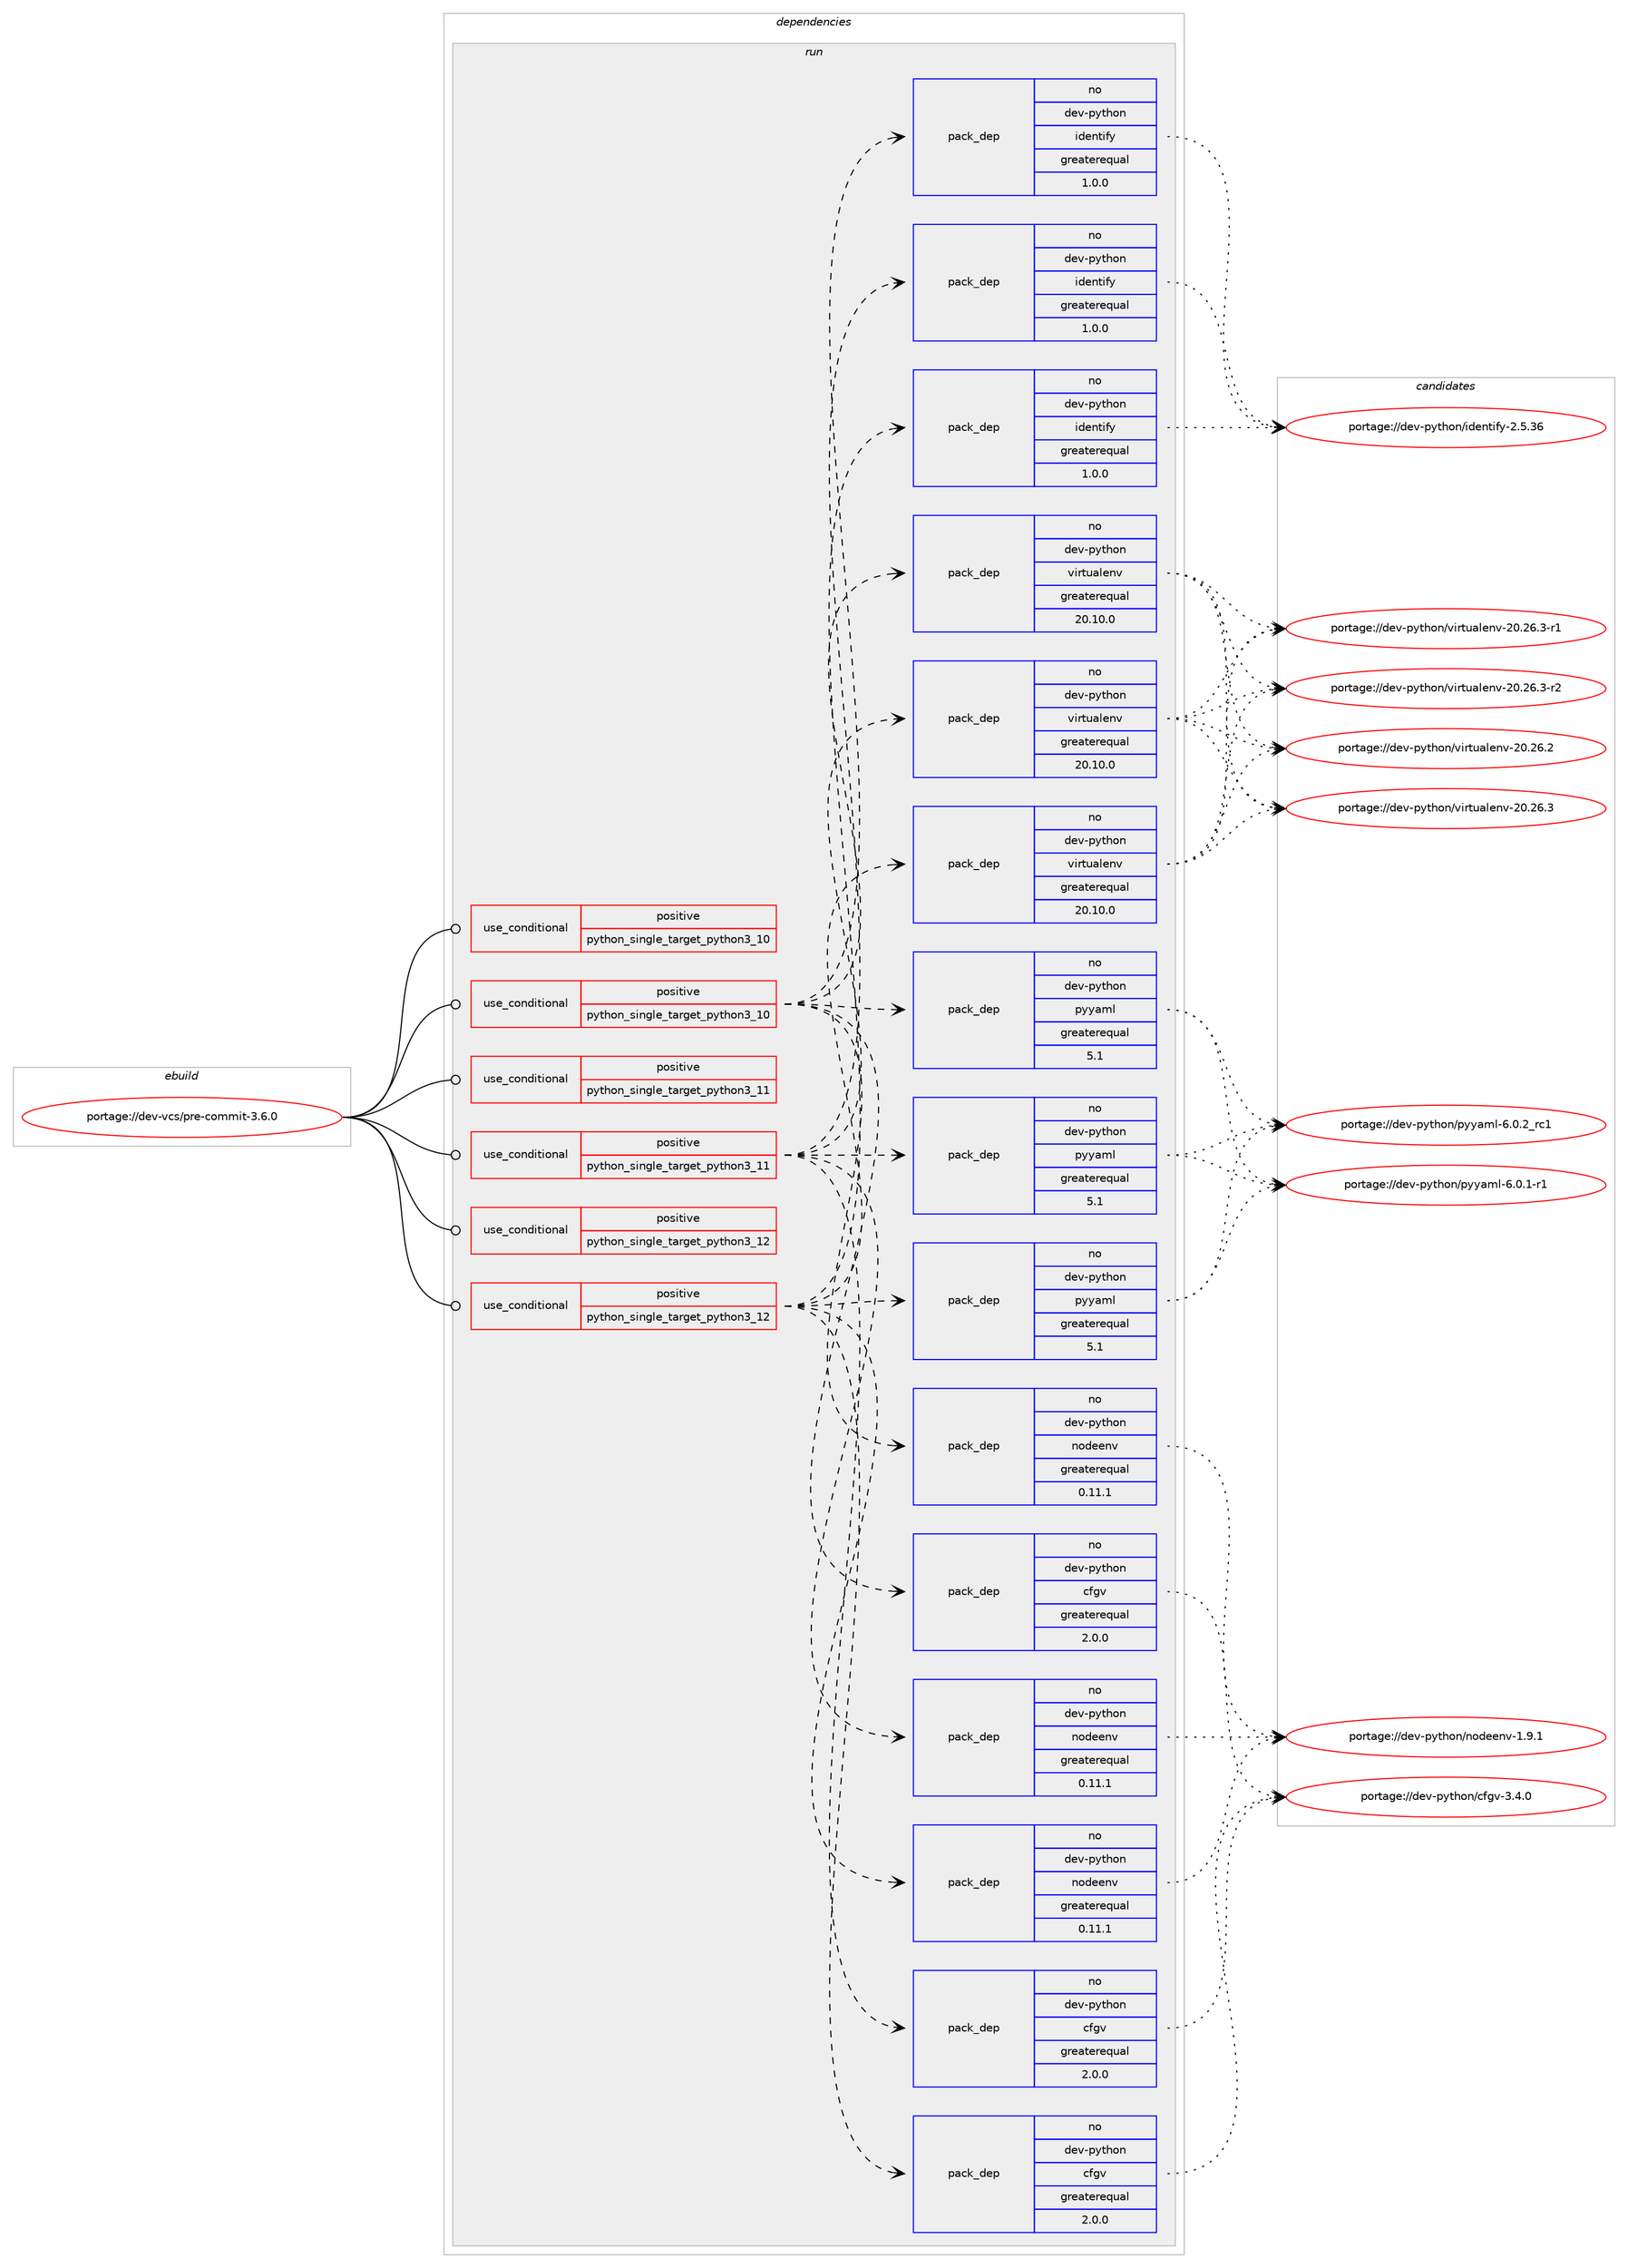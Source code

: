 digraph prolog {

# *************
# Graph options
# *************

newrank=true;
concentrate=true;
compound=true;
graph [rankdir=LR,fontname=Helvetica,fontsize=10,ranksep=1.5];#, ranksep=2.5, nodesep=0.2];
edge  [arrowhead=vee];
node  [fontname=Helvetica,fontsize=10];

# **********
# The ebuild
# **********

subgraph cluster_leftcol {
color=gray;
rank=same;
label=<<i>ebuild</i>>;
id [label="portage://dev-vcs/pre-commit-3.6.0", color=red, width=4, href="../dev-vcs/pre-commit-3.6.0.svg"];
}

# ****************
# The dependencies
# ****************

subgraph cluster_midcol {
color=gray;
label=<<i>dependencies</i>>;
subgraph cluster_compile {
fillcolor="#eeeeee";
style=filled;
label=<<i>compile</i>>;
}
subgraph cluster_compileandrun {
fillcolor="#eeeeee";
style=filled;
label=<<i>compile and run</i>>;
}
subgraph cluster_run {
fillcolor="#eeeeee";
style=filled;
label=<<i>run</i>>;
subgraph cond61166 {
dependency113579 [label=<<TABLE BORDER="0" CELLBORDER="1" CELLSPACING="0" CELLPADDING="4"><TR><TD ROWSPAN="3" CELLPADDING="10">use_conditional</TD></TR><TR><TD>positive</TD></TR><TR><TD>python_single_target_python3_10</TD></TR></TABLE>>, shape=none, color=red];
# *** BEGIN UNKNOWN DEPENDENCY TYPE (TODO) ***
# dependency113579 -> package_dependency(portage://dev-vcs/pre-commit-3.6.0,run,no,dev-lang,python,none,[,,],[slot(3.10)],[use(enable(sqlite),none)])
# *** END UNKNOWN DEPENDENCY TYPE (TODO) ***

}
id:e -> dependency113579:w [weight=20,style="solid",arrowhead="odot"];
subgraph cond61167 {
dependency113580 [label=<<TABLE BORDER="0" CELLBORDER="1" CELLSPACING="0" CELLPADDING="4"><TR><TD ROWSPAN="3" CELLPADDING="10">use_conditional</TD></TR><TR><TD>positive</TD></TR><TR><TD>python_single_target_python3_10</TD></TR></TABLE>>, shape=none, color=red];
subgraph pack50969 {
dependency113581 [label=<<TABLE BORDER="0" CELLBORDER="1" CELLSPACING="0" CELLPADDING="4" WIDTH="220"><TR><TD ROWSPAN="6" CELLPADDING="30">pack_dep</TD></TR><TR><TD WIDTH="110">no</TD></TR><TR><TD>dev-python</TD></TR><TR><TD>cfgv</TD></TR><TR><TD>greaterequal</TD></TR><TR><TD>2.0.0</TD></TR></TABLE>>, shape=none, color=blue];
}
dependency113580:e -> dependency113581:w [weight=20,style="dashed",arrowhead="vee"];
subgraph pack50970 {
dependency113582 [label=<<TABLE BORDER="0" CELLBORDER="1" CELLSPACING="0" CELLPADDING="4" WIDTH="220"><TR><TD ROWSPAN="6" CELLPADDING="30">pack_dep</TD></TR><TR><TD WIDTH="110">no</TD></TR><TR><TD>dev-python</TD></TR><TR><TD>identify</TD></TR><TR><TD>greaterequal</TD></TR><TR><TD>1.0.0</TD></TR></TABLE>>, shape=none, color=blue];
}
dependency113580:e -> dependency113582:w [weight=20,style="dashed",arrowhead="vee"];
subgraph pack50971 {
dependency113583 [label=<<TABLE BORDER="0" CELLBORDER="1" CELLSPACING="0" CELLPADDING="4" WIDTH="220"><TR><TD ROWSPAN="6" CELLPADDING="30">pack_dep</TD></TR><TR><TD WIDTH="110">no</TD></TR><TR><TD>dev-python</TD></TR><TR><TD>nodeenv</TD></TR><TR><TD>greaterequal</TD></TR><TR><TD>0.11.1</TD></TR></TABLE>>, shape=none, color=blue];
}
dependency113580:e -> dependency113583:w [weight=20,style="dashed",arrowhead="vee"];
subgraph pack50972 {
dependency113584 [label=<<TABLE BORDER="0" CELLBORDER="1" CELLSPACING="0" CELLPADDING="4" WIDTH="220"><TR><TD ROWSPAN="6" CELLPADDING="30">pack_dep</TD></TR><TR><TD WIDTH="110">no</TD></TR><TR><TD>dev-python</TD></TR><TR><TD>pyyaml</TD></TR><TR><TD>greaterequal</TD></TR><TR><TD>5.1</TD></TR></TABLE>>, shape=none, color=blue];
}
dependency113580:e -> dependency113584:w [weight=20,style="dashed",arrowhead="vee"];
subgraph pack50973 {
dependency113585 [label=<<TABLE BORDER="0" CELLBORDER="1" CELLSPACING="0" CELLPADDING="4" WIDTH="220"><TR><TD ROWSPAN="6" CELLPADDING="30">pack_dep</TD></TR><TR><TD WIDTH="110">no</TD></TR><TR><TD>dev-python</TD></TR><TR><TD>virtualenv</TD></TR><TR><TD>greaterequal</TD></TR><TR><TD>20.10.0</TD></TR></TABLE>>, shape=none, color=blue];
}
dependency113580:e -> dependency113585:w [weight=20,style="dashed",arrowhead="vee"];
}
id:e -> dependency113580:w [weight=20,style="solid",arrowhead="odot"];
subgraph cond61168 {
dependency113586 [label=<<TABLE BORDER="0" CELLBORDER="1" CELLSPACING="0" CELLPADDING="4"><TR><TD ROWSPAN="3" CELLPADDING="10">use_conditional</TD></TR><TR><TD>positive</TD></TR><TR><TD>python_single_target_python3_11</TD></TR></TABLE>>, shape=none, color=red];
# *** BEGIN UNKNOWN DEPENDENCY TYPE (TODO) ***
# dependency113586 -> package_dependency(portage://dev-vcs/pre-commit-3.6.0,run,no,dev-lang,python,none,[,,],[slot(3.11)],[use(enable(sqlite),none)])
# *** END UNKNOWN DEPENDENCY TYPE (TODO) ***

}
id:e -> dependency113586:w [weight=20,style="solid",arrowhead="odot"];
subgraph cond61169 {
dependency113587 [label=<<TABLE BORDER="0" CELLBORDER="1" CELLSPACING="0" CELLPADDING="4"><TR><TD ROWSPAN="3" CELLPADDING="10">use_conditional</TD></TR><TR><TD>positive</TD></TR><TR><TD>python_single_target_python3_11</TD></TR></TABLE>>, shape=none, color=red];
subgraph pack50974 {
dependency113588 [label=<<TABLE BORDER="0" CELLBORDER="1" CELLSPACING="0" CELLPADDING="4" WIDTH="220"><TR><TD ROWSPAN="6" CELLPADDING="30">pack_dep</TD></TR><TR><TD WIDTH="110">no</TD></TR><TR><TD>dev-python</TD></TR><TR><TD>cfgv</TD></TR><TR><TD>greaterequal</TD></TR><TR><TD>2.0.0</TD></TR></TABLE>>, shape=none, color=blue];
}
dependency113587:e -> dependency113588:w [weight=20,style="dashed",arrowhead="vee"];
subgraph pack50975 {
dependency113589 [label=<<TABLE BORDER="0" CELLBORDER="1" CELLSPACING="0" CELLPADDING="4" WIDTH="220"><TR><TD ROWSPAN="6" CELLPADDING="30">pack_dep</TD></TR><TR><TD WIDTH="110">no</TD></TR><TR><TD>dev-python</TD></TR><TR><TD>identify</TD></TR><TR><TD>greaterequal</TD></TR><TR><TD>1.0.0</TD></TR></TABLE>>, shape=none, color=blue];
}
dependency113587:e -> dependency113589:w [weight=20,style="dashed",arrowhead="vee"];
subgraph pack50976 {
dependency113590 [label=<<TABLE BORDER="0" CELLBORDER="1" CELLSPACING="0" CELLPADDING="4" WIDTH="220"><TR><TD ROWSPAN="6" CELLPADDING="30">pack_dep</TD></TR><TR><TD WIDTH="110">no</TD></TR><TR><TD>dev-python</TD></TR><TR><TD>nodeenv</TD></TR><TR><TD>greaterequal</TD></TR><TR><TD>0.11.1</TD></TR></TABLE>>, shape=none, color=blue];
}
dependency113587:e -> dependency113590:w [weight=20,style="dashed",arrowhead="vee"];
subgraph pack50977 {
dependency113591 [label=<<TABLE BORDER="0" CELLBORDER="1" CELLSPACING="0" CELLPADDING="4" WIDTH="220"><TR><TD ROWSPAN="6" CELLPADDING="30">pack_dep</TD></TR><TR><TD WIDTH="110">no</TD></TR><TR><TD>dev-python</TD></TR><TR><TD>pyyaml</TD></TR><TR><TD>greaterequal</TD></TR><TR><TD>5.1</TD></TR></TABLE>>, shape=none, color=blue];
}
dependency113587:e -> dependency113591:w [weight=20,style="dashed",arrowhead="vee"];
subgraph pack50978 {
dependency113592 [label=<<TABLE BORDER="0" CELLBORDER="1" CELLSPACING="0" CELLPADDING="4" WIDTH="220"><TR><TD ROWSPAN="6" CELLPADDING="30">pack_dep</TD></TR><TR><TD WIDTH="110">no</TD></TR><TR><TD>dev-python</TD></TR><TR><TD>virtualenv</TD></TR><TR><TD>greaterequal</TD></TR><TR><TD>20.10.0</TD></TR></TABLE>>, shape=none, color=blue];
}
dependency113587:e -> dependency113592:w [weight=20,style="dashed",arrowhead="vee"];
}
id:e -> dependency113587:w [weight=20,style="solid",arrowhead="odot"];
subgraph cond61170 {
dependency113593 [label=<<TABLE BORDER="0" CELLBORDER="1" CELLSPACING="0" CELLPADDING="4"><TR><TD ROWSPAN="3" CELLPADDING="10">use_conditional</TD></TR><TR><TD>positive</TD></TR><TR><TD>python_single_target_python3_12</TD></TR></TABLE>>, shape=none, color=red];
# *** BEGIN UNKNOWN DEPENDENCY TYPE (TODO) ***
# dependency113593 -> package_dependency(portage://dev-vcs/pre-commit-3.6.0,run,no,dev-lang,python,none,[,,],[slot(3.12)],[use(enable(sqlite),none)])
# *** END UNKNOWN DEPENDENCY TYPE (TODO) ***

}
id:e -> dependency113593:w [weight=20,style="solid",arrowhead="odot"];
subgraph cond61171 {
dependency113594 [label=<<TABLE BORDER="0" CELLBORDER="1" CELLSPACING="0" CELLPADDING="4"><TR><TD ROWSPAN="3" CELLPADDING="10">use_conditional</TD></TR><TR><TD>positive</TD></TR><TR><TD>python_single_target_python3_12</TD></TR></TABLE>>, shape=none, color=red];
subgraph pack50979 {
dependency113595 [label=<<TABLE BORDER="0" CELLBORDER="1" CELLSPACING="0" CELLPADDING="4" WIDTH="220"><TR><TD ROWSPAN="6" CELLPADDING="30">pack_dep</TD></TR><TR><TD WIDTH="110">no</TD></TR><TR><TD>dev-python</TD></TR><TR><TD>cfgv</TD></TR><TR><TD>greaterequal</TD></TR><TR><TD>2.0.0</TD></TR></TABLE>>, shape=none, color=blue];
}
dependency113594:e -> dependency113595:w [weight=20,style="dashed",arrowhead="vee"];
subgraph pack50980 {
dependency113596 [label=<<TABLE BORDER="0" CELLBORDER="1" CELLSPACING="0" CELLPADDING="4" WIDTH="220"><TR><TD ROWSPAN="6" CELLPADDING="30">pack_dep</TD></TR><TR><TD WIDTH="110">no</TD></TR><TR><TD>dev-python</TD></TR><TR><TD>identify</TD></TR><TR><TD>greaterequal</TD></TR><TR><TD>1.0.0</TD></TR></TABLE>>, shape=none, color=blue];
}
dependency113594:e -> dependency113596:w [weight=20,style="dashed",arrowhead="vee"];
subgraph pack50981 {
dependency113597 [label=<<TABLE BORDER="0" CELLBORDER="1" CELLSPACING="0" CELLPADDING="4" WIDTH="220"><TR><TD ROWSPAN="6" CELLPADDING="30">pack_dep</TD></TR><TR><TD WIDTH="110">no</TD></TR><TR><TD>dev-python</TD></TR><TR><TD>nodeenv</TD></TR><TR><TD>greaterequal</TD></TR><TR><TD>0.11.1</TD></TR></TABLE>>, shape=none, color=blue];
}
dependency113594:e -> dependency113597:w [weight=20,style="dashed",arrowhead="vee"];
subgraph pack50982 {
dependency113598 [label=<<TABLE BORDER="0" CELLBORDER="1" CELLSPACING="0" CELLPADDING="4" WIDTH="220"><TR><TD ROWSPAN="6" CELLPADDING="30">pack_dep</TD></TR><TR><TD WIDTH="110">no</TD></TR><TR><TD>dev-python</TD></TR><TR><TD>pyyaml</TD></TR><TR><TD>greaterequal</TD></TR><TR><TD>5.1</TD></TR></TABLE>>, shape=none, color=blue];
}
dependency113594:e -> dependency113598:w [weight=20,style="dashed",arrowhead="vee"];
subgraph pack50983 {
dependency113599 [label=<<TABLE BORDER="0" CELLBORDER="1" CELLSPACING="0" CELLPADDING="4" WIDTH="220"><TR><TD ROWSPAN="6" CELLPADDING="30">pack_dep</TD></TR><TR><TD WIDTH="110">no</TD></TR><TR><TD>dev-python</TD></TR><TR><TD>virtualenv</TD></TR><TR><TD>greaterequal</TD></TR><TR><TD>20.10.0</TD></TR></TABLE>>, shape=none, color=blue];
}
dependency113594:e -> dependency113599:w [weight=20,style="dashed",arrowhead="vee"];
}
id:e -> dependency113594:w [weight=20,style="solid",arrowhead="odot"];
# *** BEGIN UNKNOWN DEPENDENCY TYPE (TODO) ***
# id -> package_dependency(portage://dev-vcs/pre-commit-3.6.0,run,no,dev-vcs,git,none,[,,],[],[])
# *** END UNKNOWN DEPENDENCY TYPE (TODO) ***

}
}

# **************
# The candidates
# **************

subgraph cluster_choices {
rank=same;
color=gray;
label=<<i>candidates</i>>;

subgraph choice50969 {
color=black;
nodesep=1;
choice100101118451121211161041111104799102103118455146524648 [label="portage://dev-python/cfgv-3.4.0", color=red, width=4,href="../dev-python/cfgv-3.4.0.svg"];
dependency113581:e -> choice100101118451121211161041111104799102103118455146524648:w [style=dotted,weight="100"];
}
subgraph choice50970 {
color=black;
nodesep=1;
choice100101118451121211161041111104710510010111011610510212145504653465154 [label="portage://dev-python/identify-2.5.36", color=red, width=4,href="../dev-python/identify-2.5.36.svg"];
dependency113582:e -> choice100101118451121211161041111104710510010111011610510212145504653465154:w [style=dotted,weight="100"];
}
subgraph choice50971 {
color=black;
nodesep=1;
choice1001011184511212111610411111047110111100101101110118454946574649 [label="portage://dev-python/nodeenv-1.9.1", color=red, width=4,href="../dev-python/nodeenv-1.9.1.svg"];
dependency113583:e -> choice1001011184511212111610411111047110111100101101110118454946574649:w [style=dotted,weight="100"];
}
subgraph choice50972 {
color=black;
nodesep=1;
choice1001011184511212111610411111047112121121971091084554464846494511449 [label="portage://dev-python/pyyaml-6.0.1-r1", color=red, width=4,href="../dev-python/pyyaml-6.0.1-r1.svg"];
choice100101118451121211161041111104711212112197109108455446484650951149949 [label="portage://dev-python/pyyaml-6.0.2_rc1", color=red, width=4,href="../dev-python/pyyaml-6.0.2_rc1.svg"];
dependency113584:e -> choice1001011184511212111610411111047112121121971091084554464846494511449:w [style=dotted,weight="100"];
dependency113584:e -> choice100101118451121211161041111104711212112197109108455446484650951149949:w [style=dotted,weight="100"];
}
subgraph choice50973 {
color=black;
nodesep=1;
choice1001011184511212111610411111047118105114116117971081011101184550484650544650 [label="portage://dev-python/virtualenv-20.26.2", color=red, width=4,href="../dev-python/virtualenv-20.26.2.svg"];
choice1001011184511212111610411111047118105114116117971081011101184550484650544651 [label="portage://dev-python/virtualenv-20.26.3", color=red, width=4,href="../dev-python/virtualenv-20.26.3.svg"];
choice10010111845112121116104111110471181051141161179710810111011845504846505446514511449 [label="portage://dev-python/virtualenv-20.26.3-r1", color=red, width=4,href="../dev-python/virtualenv-20.26.3-r1.svg"];
choice10010111845112121116104111110471181051141161179710810111011845504846505446514511450 [label="portage://dev-python/virtualenv-20.26.3-r2", color=red, width=4,href="../dev-python/virtualenv-20.26.3-r2.svg"];
dependency113585:e -> choice1001011184511212111610411111047118105114116117971081011101184550484650544650:w [style=dotted,weight="100"];
dependency113585:e -> choice1001011184511212111610411111047118105114116117971081011101184550484650544651:w [style=dotted,weight="100"];
dependency113585:e -> choice10010111845112121116104111110471181051141161179710810111011845504846505446514511449:w [style=dotted,weight="100"];
dependency113585:e -> choice10010111845112121116104111110471181051141161179710810111011845504846505446514511450:w [style=dotted,weight="100"];
}
subgraph choice50974 {
color=black;
nodesep=1;
choice100101118451121211161041111104799102103118455146524648 [label="portage://dev-python/cfgv-3.4.0", color=red, width=4,href="../dev-python/cfgv-3.4.0.svg"];
dependency113588:e -> choice100101118451121211161041111104799102103118455146524648:w [style=dotted,weight="100"];
}
subgraph choice50975 {
color=black;
nodesep=1;
choice100101118451121211161041111104710510010111011610510212145504653465154 [label="portage://dev-python/identify-2.5.36", color=red, width=4,href="../dev-python/identify-2.5.36.svg"];
dependency113589:e -> choice100101118451121211161041111104710510010111011610510212145504653465154:w [style=dotted,weight="100"];
}
subgraph choice50976 {
color=black;
nodesep=1;
choice1001011184511212111610411111047110111100101101110118454946574649 [label="portage://dev-python/nodeenv-1.9.1", color=red, width=4,href="../dev-python/nodeenv-1.9.1.svg"];
dependency113590:e -> choice1001011184511212111610411111047110111100101101110118454946574649:w [style=dotted,weight="100"];
}
subgraph choice50977 {
color=black;
nodesep=1;
choice1001011184511212111610411111047112121121971091084554464846494511449 [label="portage://dev-python/pyyaml-6.0.1-r1", color=red, width=4,href="../dev-python/pyyaml-6.0.1-r1.svg"];
choice100101118451121211161041111104711212112197109108455446484650951149949 [label="portage://dev-python/pyyaml-6.0.2_rc1", color=red, width=4,href="../dev-python/pyyaml-6.0.2_rc1.svg"];
dependency113591:e -> choice1001011184511212111610411111047112121121971091084554464846494511449:w [style=dotted,weight="100"];
dependency113591:e -> choice100101118451121211161041111104711212112197109108455446484650951149949:w [style=dotted,weight="100"];
}
subgraph choice50978 {
color=black;
nodesep=1;
choice1001011184511212111610411111047118105114116117971081011101184550484650544650 [label="portage://dev-python/virtualenv-20.26.2", color=red, width=4,href="../dev-python/virtualenv-20.26.2.svg"];
choice1001011184511212111610411111047118105114116117971081011101184550484650544651 [label="portage://dev-python/virtualenv-20.26.3", color=red, width=4,href="../dev-python/virtualenv-20.26.3.svg"];
choice10010111845112121116104111110471181051141161179710810111011845504846505446514511449 [label="portage://dev-python/virtualenv-20.26.3-r1", color=red, width=4,href="../dev-python/virtualenv-20.26.3-r1.svg"];
choice10010111845112121116104111110471181051141161179710810111011845504846505446514511450 [label="portage://dev-python/virtualenv-20.26.3-r2", color=red, width=4,href="../dev-python/virtualenv-20.26.3-r2.svg"];
dependency113592:e -> choice1001011184511212111610411111047118105114116117971081011101184550484650544650:w [style=dotted,weight="100"];
dependency113592:e -> choice1001011184511212111610411111047118105114116117971081011101184550484650544651:w [style=dotted,weight="100"];
dependency113592:e -> choice10010111845112121116104111110471181051141161179710810111011845504846505446514511449:w [style=dotted,weight="100"];
dependency113592:e -> choice10010111845112121116104111110471181051141161179710810111011845504846505446514511450:w [style=dotted,weight="100"];
}
subgraph choice50979 {
color=black;
nodesep=1;
choice100101118451121211161041111104799102103118455146524648 [label="portage://dev-python/cfgv-3.4.0", color=red, width=4,href="../dev-python/cfgv-3.4.0.svg"];
dependency113595:e -> choice100101118451121211161041111104799102103118455146524648:w [style=dotted,weight="100"];
}
subgraph choice50980 {
color=black;
nodesep=1;
choice100101118451121211161041111104710510010111011610510212145504653465154 [label="portage://dev-python/identify-2.5.36", color=red, width=4,href="../dev-python/identify-2.5.36.svg"];
dependency113596:e -> choice100101118451121211161041111104710510010111011610510212145504653465154:w [style=dotted,weight="100"];
}
subgraph choice50981 {
color=black;
nodesep=1;
choice1001011184511212111610411111047110111100101101110118454946574649 [label="portage://dev-python/nodeenv-1.9.1", color=red, width=4,href="../dev-python/nodeenv-1.9.1.svg"];
dependency113597:e -> choice1001011184511212111610411111047110111100101101110118454946574649:w [style=dotted,weight="100"];
}
subgraph choice50982 {
color=black;
nodesep=1;
choice1001011184511212111610411111047112121121971091084554464846494511449 [label="portage://dev-python/pyyaml-6.0.1-r1", color=red, width=4,href="../dev-python/pyyaml-6.0.1-r1.svg"];
choice100101118451121211161041111104711212112197109108455446484650951149949 [label="portage://dev-python/pyyaml-6.0.2_rc1", color=red, width=4,href="../dev-python/pyyaml-6.0.2_rc1.svg"];
dependency113598:e -> choice1001011184511212111610411111047112121121971091084554464846494511449:w [style=dotted,weight="100"];
dependency113598:e -> choice100101118451121211161041111104711212112197109108455446484650951149949:w [style=dotted,weight="100"];
}
subgraph choice50983 {
color=black;
nodesep=1;
choice1001011184511212111610411111047118105114116117971081011101184550484650544650 [label="portage://dev-python/virtualenv-20.26.2", color=red, width=4,href="../dev-python/virtualenv-20.26.2.svg"];
choice1001011184511212111610411111047118105114116117971081011101184550484650544651 [label="portage://dev-python/virtualenv-20.26.3", color=red, width=4,href="../dev-python/virtualenv-20.26.3.svg"];
choice10010111845112121116104111110471181051141161179710810111011845504846505446514511449 [label="portage://dev-python/virtualenv-20.26.3-r1", color=red, width=4,href="../dev-python/virtualenv-20.26.3-r1.svg"];
choice10010111845112121116104111110471181051141161179710810111011845504846505446514511450 [label="portage://dev-python/virtualenv-20.26.3-r2", color=red, width=4,href="../dev-python/virtualenv-20.26.3-r2.svg"];
dependency113599:e -> choice1001011184511212111610411111047118105114116117971081011101184550484650544650:w [style=dotted,weight="100"];
dependency113599:e -> choice1001011184511212111610411111047118105114116117971081011101184550484650544651:w [style=dotted,weight="100"];
dependency113599:e -> choice10010111845112121116104111110471181051141161179710810111011845504846505446514511449:w [style=dotted,weight="100"];
dependency113599:e -> choice10010111845112121116104111110471181051141161179710810111011845504846505446514511450:w [style=dotted,weight="100"];
}
}

}
